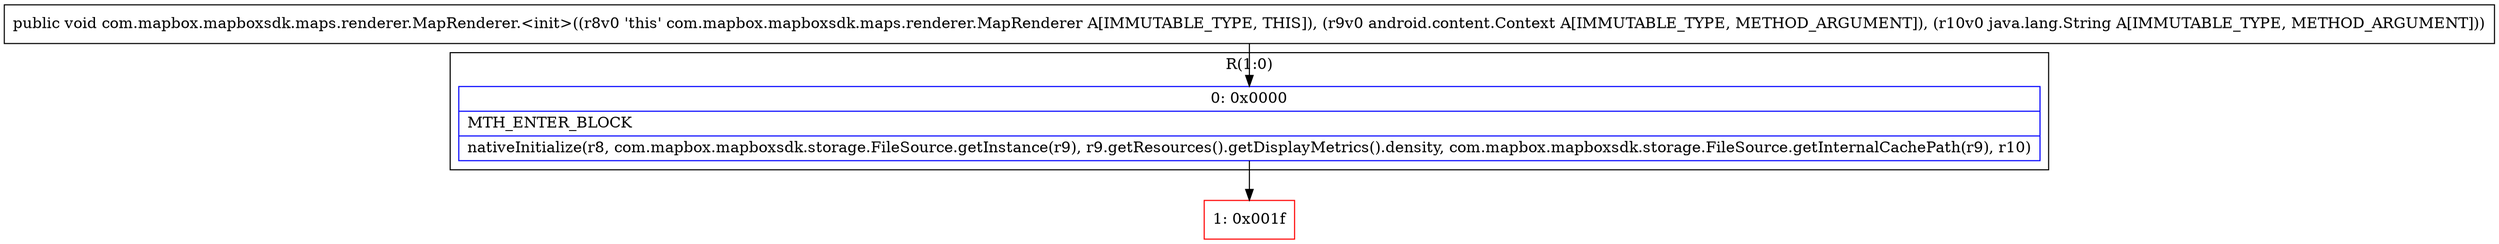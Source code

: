 digraph "CFG forcom.mapbox.mapboxsdk.maps.renderer.MapRenderer.\<init\>(Landroid\/content\/Context;Ljava\/lang\/String;)V" {
subgraph cluster_Region_2120880619 {
label = "R(1:0)";
node [shape=record,color=blue];
Node_0 [shape=record,label="{0\:\ 0x0000|MTH_ENTER_BLOCK\l|nativeInitialize(r8, com.mapbox.mapboxsdk.storage.FileSource.getInstance(r9), r9.getResources().getDisplayMetrics().density, com.mapbox.mapboxsdk.storage.FileSource.getInternalCachePath(r9), r10)\l}"];
}
Node_1 [shape=record,color=red,label="{1\:\ 0x001f}"];
MethodNode[shape=record,label="{public void com.mapbox.mapboxsdk.maps.renderer.MapRenderer.\<init\>((r8v0 'this' com.mapbox.mapboxsdk.maps.renderer.MapRenderer A[IMMUTABLE_TYPE, THIS]), (r9v0 android.content.Context A[IMMUTABLE_TYPE, METHOD_ARGUMENT]), (r10v0 java.lang.String A[IMMUTABLE_TYPE, METHOD_ARGUMENT])) }"];
MethodNode -> Node_0;
Node_0 -> Node_1;
}

